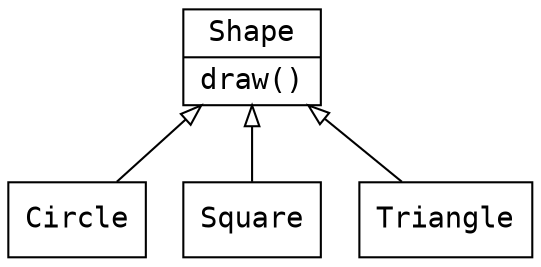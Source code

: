 digraph s {
    rankdir = BT
    edge[arrowhead=empty];    
    node[shape="record", fontname="Consolas, Monaco"];
    
    node_shape[label="{Shape|draw()\l}"];
    node_circle[label="Circle"];
    node_square[label="Square"];
    node_triangle[label="Triangle"];

    node_circle -> node_shape
    node_square -> node_shape
    node_triangle -> node_shape    
}